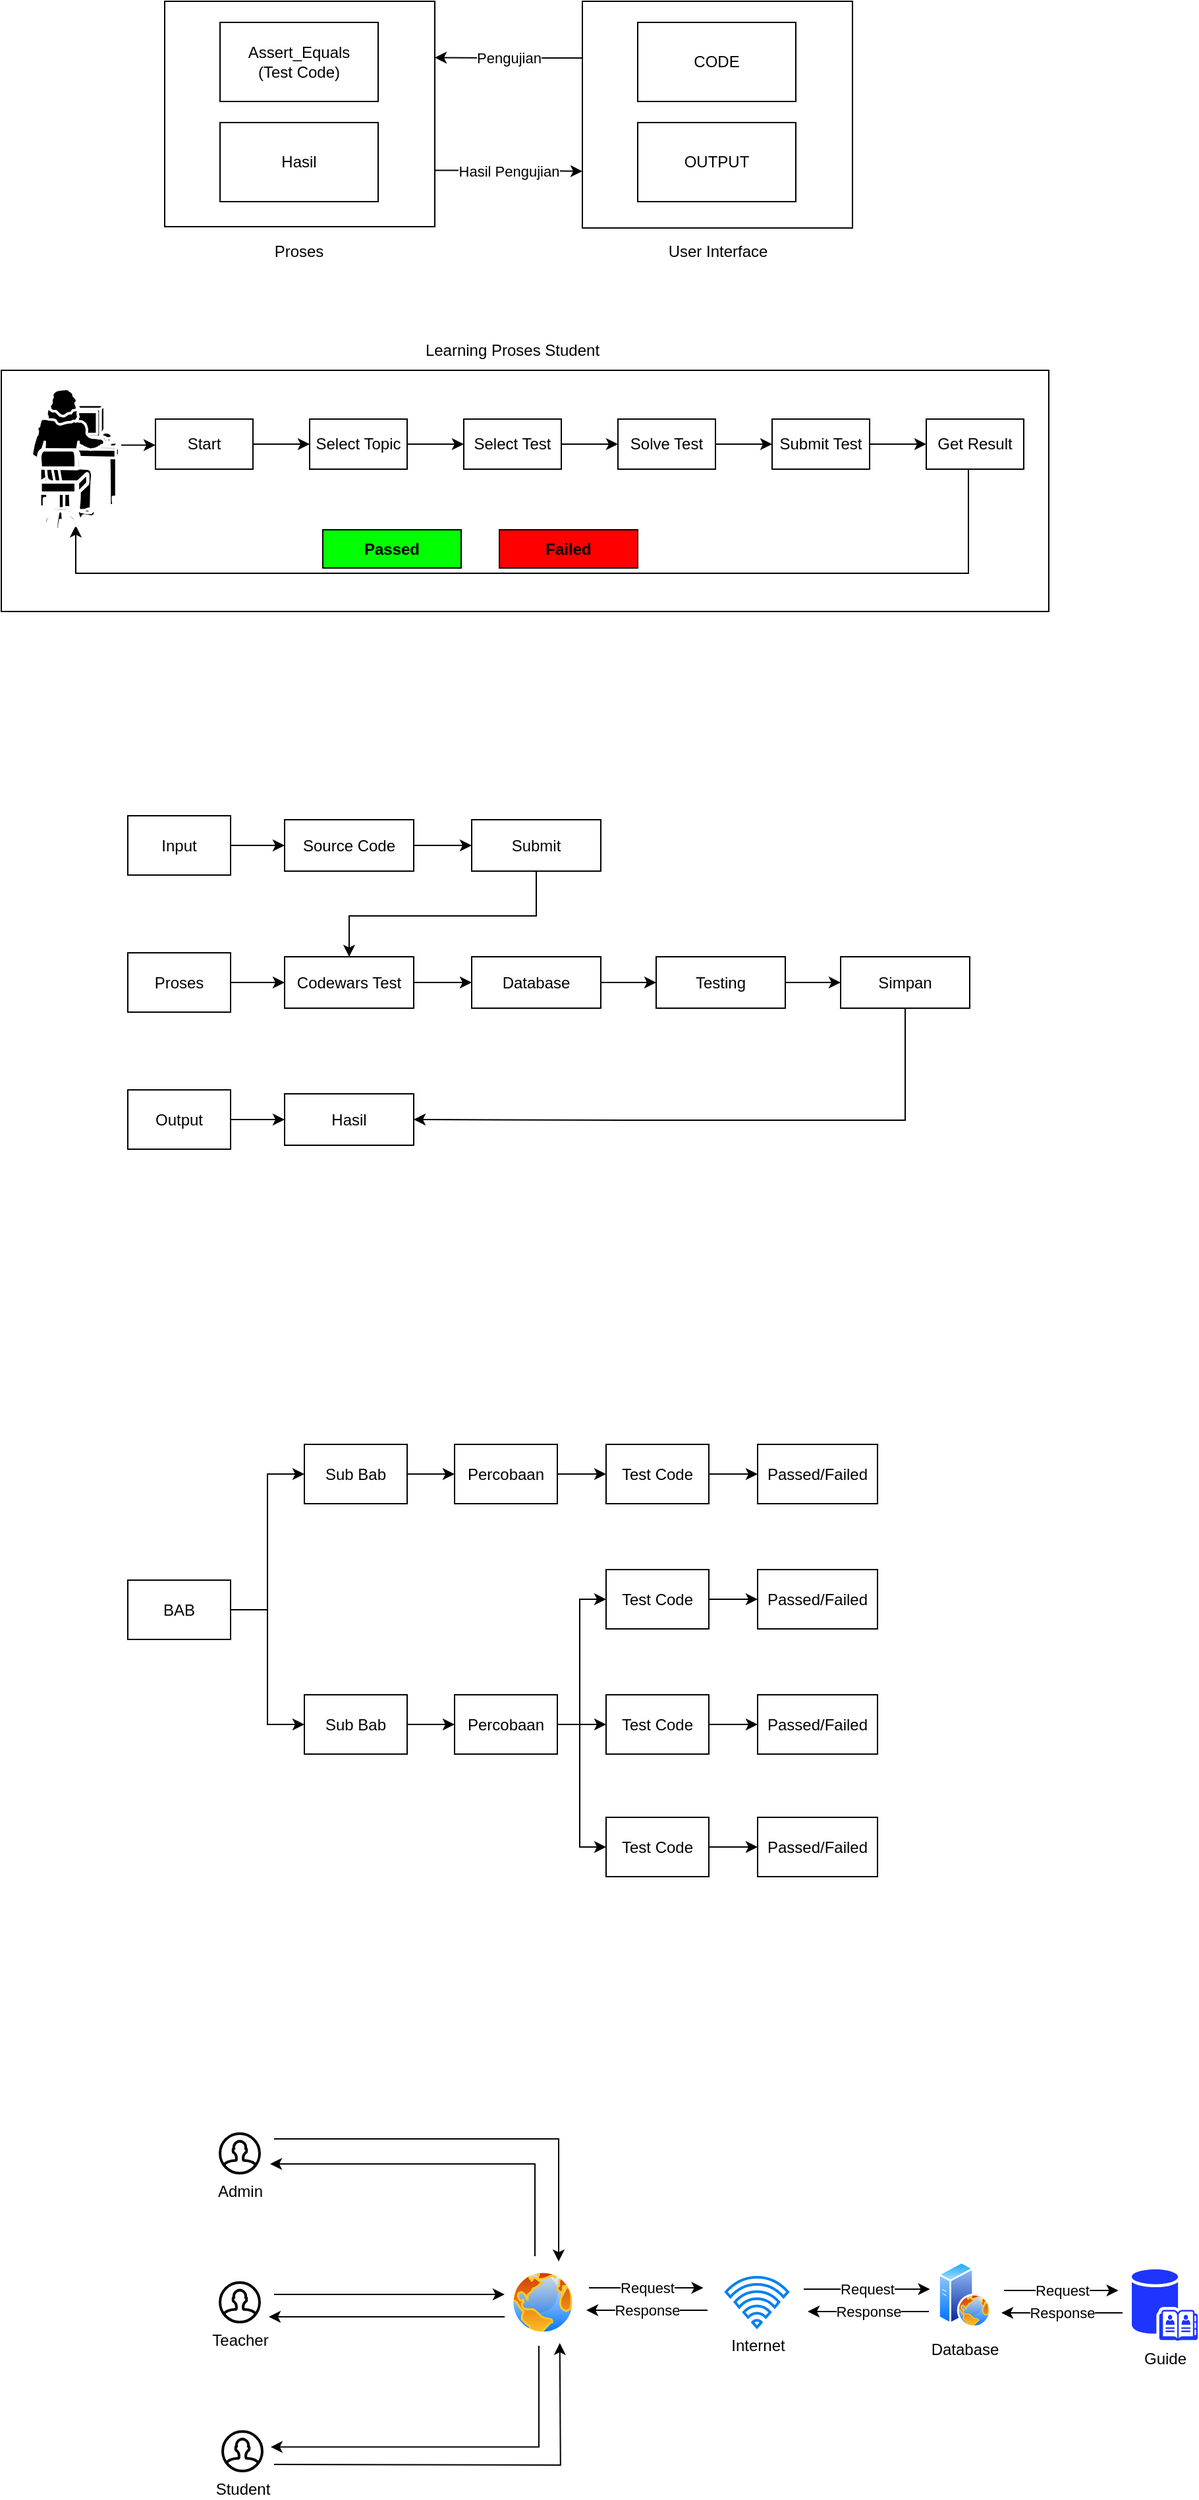 <mxfile version="15.4.0" type="device"><diagram id="wSn0XRrGh6VXwYwlVDyP" name="Page-1"><mxGraphModel dx="852" dy="486" grid="0" gridSize="10" guides="1" tooltips="1" connect="1" arrows="1" fold="1" page="1" pageScale="1" pageWidth="1200" pageHeight="1600" math="0" shadow="0"><root><mxCell id="0"/><mxCell id="1" parent="0"/><mxCell id="J4N8JgNaq3QM9CLcs40i-10" value="Hasil Pengujian" style="edgeStyle=orthogonalEdgeStyle;rounded=0;orthogonalLoop=1;jettySize=auto;html=1;exitX=1;exitY=0.75;exitDx=0;exitDy=0;entryX=0;entryY=0.75;entryDx=0;entryDy=0;" parent="1" source="J4N8JgNaq3QM9CLcs40i-1" target="J4N8JgNaq3QM9CLcs40i-5" edge="1"><mxGeometry relative="1" as="geometry"/></mxCell><mxCell id="J4N8JgNaq3QM9CLcs40i-1" value="" style="rounded=0;whiteSpace=wrap;html=1;" parent="1" vertex="1"><mxGeometry x="196" y="149" width="205" height="171" as="geometry"/></mxCell><mxCell id="J4N8JgNaq3QM9CLcs40i-3" value="Assert_Equals&lt;br&gt;(Test Code)" style="rounded=0;whiteSpace=wrap;html=1;" parent="1" vertex="1"><mxGeometry x="238" y="165" width="120" height="60" as="geometry"/></mxCell><mxCell id="J4N8JgNaq3QM9CLcs40i-4" value="Hasil" style="rounded=0;whiteSpace=wrap;html=1;" parent="1" vertex="1"><mxGeometry x="238" y="241" width="120" height="60" as="geometry"/></mxCell><mxCell id="J4N8JgNaq3QM9CLcs40i-9" value="Pengujian" style="edgeStyle=orthogonalEdgeStyle;rounded=0;orthogonalLoop=1;jettySize=auto;html=1;entryX=1;entryY=0.25;entryDx=0;entryDy=0;exitX=0;exitY=0.25;exitDx=0;exitDy=0;" parent="1" source="J4N8JgNaq3QM9CLcs40i-5" target="J4N8JgNaq3QM9CLcs40i-1" edge="1"><mxGeometry relative="1" as="geometry"/></mxCell><mxCell id="J4N8JgNaq3QM9CLcs40i-5" value="" style="rounded=0;whiteSpace=wrap;html=1;" parent="1" vertex="1"><mxGeometry x="513" y="149" width="205" height="172" as="geometry"/></mxCell><mxCell id="J4N8JgNaq3QM9CLcs40i-6" value="CODE" style="rounded=0;whiteSpace=wrap;html=1;" parent="1" vertex="1"><mxGeometry x="555" y="165" width="120" height="60" as="geometry"/></mxCell><mxCell id="J4N8JgNaq3QM9CLcs40i-7" value="OUTPUT" style="rounded=0;whiteSpace=wrap;html=1;" parent="1" vertex="1"><mxGeometry x="555" y="241" width="120" height="60" as="geometry"/></mxCell><mxCell id="J4N8JgNaq3QM9CLcs40i-11" value="Proses" style="text;html=1;strokeColor=none;fillColor=none;align=center;verticalAlign=middle;whiteSpace=wrap;rounded=0;" parent="1" vertex="1"><mxGeometry x="268" y="324" width="60" height="30" as="geometry"/></mxCell><mxCell id="J4N8JgNaq3QM9CLcs40i-12" value="User Interface" style="text;html=1;strokeColor=none;fillColor=none;align=center;verticalAlign=middle;whiteSpace=wrap;rounded=0;" parent="1" vertex="1"><mxGeometry x="571.5" y="324" width="88" height="30" as="geometry"/></mxCell><mxCell id="J4N8JgNaq3QM9CLcs40i-13" value="" style="rounded=0;whiteSpace=wrap;html=1;" parent="1" vertex="1"><mxGeometry x="72" y="429" width="795" height="183" as="geometry"/></mxCell><mxCell id="J4N8JgNaq3QM9CLcs40i-24" style="edgeStyle=orthogonalEdgeStyle;rounded=0;orthogonalLoop=1;jettySize=auto;html=1;entryX=0;entryY=0.5;entryDx=0;entryDy=0;" parent="1" source="J4N8JgNaq3QM9CLcs40i-14" target="J4N8JgNaq3QM9CLcs40i-16" edge="1"><mxGeometry relative="1" as="geometry"/></mxCell><mxCell id="J4N8JgNaq3QM9CLcs40i-14" value="Start" style="rounded=0;whiteSpace=wrap;html=1;" parent="1" vertex="1"><mxGeometry x="189" y="466" width="74" height="38" as="geometry"/></mxCell><mxCell id="J4N8JgNaq3QM9CLcs40i-25" style="edgeStyle=orthogonalEdgeStyle;rounded=0;orthogonalLoop=1;jettySize=auto;html=1;entryX=0;entryY=0.5;entryDx=0;entryDy=0;" parent="1" source="J4N8JgNaq3QM9CLcs40i-16" target="J4N8JgNaq3QM9CLcs40i-17" edge="1"><mxGeometry relative="1" as="geometry"/></mxCell><mxCell id="J4N8JgNaq3QM9CLcs40i-16" value="Select Topic" style="rounded=0;whiteSpace=wrap;html=1;" parent="1" vertex="1"><mxGeometry x="306" y="466" width="74" height="38" as="geometry"/></mxCell><mxCell id="J4N8JgNaq3QM9CLcs40i-26" style="edgeStyle=orthogonalEdgeStyle;rounded=0;orthogonalLoop=1;jettySize=auto;html=1;entryX=0;entryY=0.5;entryDx=0;entryDy=0;" parent="1" source="J4N8JgNaq3QM9CLcs40i-17" target="J4N8JgNaq3QM9CLcs40i-18" edge="1"><mxGeometry relative="1" as="geometry"/></mxCell><mxCell id="J4N8JgNaq3QM9CLcs40i-17" value="Select Test" style="rounded=0;whiteSpace=wrap;html=1;" parent="1" vertex="1"><mxGeometry x="423" y="466" width="74" height="38" as="geometry"/></mxCell><mxCell id="J4N8JgNaq3QM9CLcs40i-27" style="edgeStyle=orthogonalEdgeStyle;rounded=0;orthogonalLoop=1;jettySize=auto;html=1;entryX=0;entryY=0.5;entryDx=0;entryDy=0;" parent="1" source="J4N8JgNaq3QM9CLcs40i-18" target="J4N8JgNaq3QM9CLcs40i-19" edge="1"><mxGeometry relative="1" as="geometry"/></mxCell><mxCell id="J4N8JgNaq3QM9CLcs40i-18" value="Solve Test" style="rounded=0;whiteSpace=wrap;html=1;" parent="1" vertex="1"><mxGeometry x="540" y="466" width="74" height="38" as="geometry"/></mxCell><mxCell id="J4N8JgNaq3QM9CLcs40i-28" style="edgeStyle=orthogonalEdgeStyle;rounded=0;orthogonalLoop=1;jettySize=auto;html=1;entryX=0;entryY=0.5;entryDx=0;entryDy=0;" parent="1" source="J4N8JgNaq3QM9CLcs40i-19" target="J4N8JgNaq3QM9CLcs40i-20" edge="1"><mxGeometry relative="1" as="geometry"/></mxCell><mxCell id="J4N8JgNaq3QM9CLcs40i-19" value="Submit Test" style="rounded=0;whiteSpace=wrap;html=1;" parent="1" vertex="1"><mxGeometry x="657" y="466" width="74" height="38" as="geometry"/></mxCell><mxCell id="J4N8JgNaq3QM9CLcs40i-22" style="edgeStyle=orthogonalEdgeStyle;rounded=0;orthogonalLoop=1;jettySize=auto;html=1;entryX=0.5;entryY=0.97;entryDx=0;entryDy=0;entryPerimeter=0;" parent="1" source="J4N8JgNaq3QM9CLcs40i-20" target="J4N8JgNaq3QM9CLcs40i-21" edge="1"><mxGeometry relative="1" as="geometry"><Array as="points"><mxPoint x="806" y="583"/><mxPoint x="129" y="583"/></Array></mxGeometry></mxCell><mxCell id="J4N8JgNaq3QM9CLcs40i-20" value="Get Result" style="rounded=0;whiteSpace=wrap;html=1;" parent="1" vertex="1"><mxGeometry x="774" y="466" width="74" height="38" as="geometry"/></mxCell><mxCell id="J4N8JgNaq3QM9CLcs40i-23" style="edgeStyle=orthogonalEdgeStyle;rounded=0;orthogonalLoop=1;jettySize=auto;html=1;exitX=1;exitY=0.4;exitDx=0;exitDy=0;exitPerimeter=0;entryX=0;entryY=0.5;entryDx=0;entryDy=0;" parent="1" source="J4N8JgNaq3QM9CLcs40i-21" target="J4N8JgNaq3QM9CLcs40i-14" edge="1"><mxGeometry relative="1" as="geometry"/></mxCell><mxCell id="J4N8JgNaq3QM9CLcs40i-21" value="" style="shape=mxgraph.cisco.people.mac_woman;html=1;pointerEvents=1;dashed=0;fillColor=#000000;strokeColor=#ffffff;strokeWidth=2;verticalLabelPosition=bottom;verticalAlign=top;align=center;outlineConnect=0;" parent="1" vertex="1"><mxGeometry x="95" y="443" width="67" height="107" as="geometry"/></mxCell><mxCell id="J4N8JgNaq3QM9CLcs40i-29" value="Passed" style="rounded=0;whiteSpace=wrap;html=1;fillColor=#00FF00;fontStyle=1" parent="1" vertex="1"><mxGeometry x="316" y="550" width="105" height="29" as="geometry"/></mxCell><mxCell id="J4N8JgNaq3QM9CLcs40i-30" value="Failed" style="rounded=0;whiteSpace=wrap;html=1;fillColor=#FF0000;fontStyle=1" parent="1" vertex="1"><mxGeometry x="450" y="550" width="105" height="29" as="geometry"/></mxCell><mxCell id="J4N8JgNaq3QM9CLcs40i-31" value="Learning Proses Student" style="text;html=1;strokeColor=none;fillColor=none;align=center;verticalAlign=middle;whiteSpace=wrap;rounded=0;" parent="1" vertex="1"><mxGeometry x="389" y="399" width="142" height="30" as="geometry"/></mxCell><mxCell id="J4N8JgNaq3QM9CLcs40i-48" style="edgeStyle=orthogonalEdgeStyle;rounded=0;orthogonalLoop=1;jettySize=auto;html=1;entryX=0;entryY=0.5;entryDx=0;entryDy=0;" parent="1" source="J4N8JgNaq3QM9CLcs40i-32" target="J4N8JgNaq3QM9CLcs40i-35" edge="1"><mxGeometry relative="1" as="geometry"/></mxCell><mxCell id="J4N8JgNaq3QM9CLcs40i-32" value="Input" style="rounded=0;whiteSpace=wrap;html=1;" parent="1" vertex="1"><mxGeometry x="168" y="767" width="78" height="45" as="geometry"/></mxCell><mxCell id="J4N8JgNaq3QM9CLcs40i-49" style="edgeStyle=orthogonalEdgeStyle;rounded=0;orthogonalLoop=1;jettySize=auto;html=1;" parent="1" source="J4N8JgNaq3QM9CLcs40i-33" target="J4N8JgNaq3QM9CLcs40i-37" edge="1"><mxGeometry relative="1" as="geometry"/></mxCell><mxCell id="J4N8JgNaq3QM9CLcs40i-33" value="Proses" style="rounded=0;whiteSpace=wrap;html=1;" parent="1" vertex="1"><mxGeometry x="168" y="871" width="78" height="45" as="geometry"/></mxCell><mxCell id="J4N8JgNaq3QM9CLcs40i-50" style="edgeStyle=orthogonalEdgeStyle;rounded=0;orthogonalLoop=1;jettySize=auto;html=1;" parent="1" source="J4N8JgNaq3QM9CLcs40i-34" target="J4N8JgNaq3QM9CLcs40i-41" edge="1"><mxGeometry relative="1" as="geometry"/></mxCell><mxCell id="J4N8JgNaq3QM9CLcs40i-34" value="Output" style="rounded=0;whiteSpace=wrap;html=1;" parent="1" vertex="1"><mxGeometry x="168" y="975" width="78" height="45" as="geometry"/></mxCell><mxCell id="J4N8JgNaq3QM9CLcs40i-42" style="edgeStyle=orthogonalEdgeStyle;rounded=0;orthogonalLoop=1;jettySize=auto;html=1;" parent="1" source="J4N8JgNaq3QM9CLcs40i-35" target="J4N8JgNaq3QM9CLcs40i-36" edge="1"><mxGeometry relative="1" as="geometry"/></mxCell><mxCell id="J4N8JgNaq3QM9CLcs40i-35" value="Source Code" style="rounded=0;whiteSpace=wrap;html=1;" parent="1" vertex="1"><mxGeometry x="287" y="770" width="98" height="39" as="geometry"/></mxCell><mxCell id="J4N8JgNaq3QM9CLcs40i-43" style="edgeStyle=orthogonalEdgeStyle;rounded=0;orthogonalLoop=1;jettySize=auto;html=1;entryX=0.5;entryY=0;entryDx=0;entryDy=0;" parent="1" source="J4N8JgNaq3QM9CLcs40i-36" target="J4N8JgNaq3QM9CLcs40i-37" edge="1"><mxGeometry relative="1" as="geometry"><Array as="points"><mxPoint x="478" y="843"/><mxPoint x="336" y="843"/></Array></mxGeometry></mxCell><mxCell id="J4N8JgNaq3QM9CLcs40i-36" value="Submit" style="rounded=0;whiteSpace=wrap;html=1;" parent="1" vertex="1"><mxGeometry x="429" y="770" width="98" height="39" as="geometry"/></mxCell><mxCell id="J4N8JgNaq3QM9CLcs40i-44" style="edgeStyle=orthogonalEdgeStyle;rounded=0;orthogonalLoop=1;jettySize=auto;html=1;entryX=0;entryY=0.5;entryDx=0;entryDy=0;" parent="1" source="J4N8JgNaq3QM9CLcs40i-37" target="J4N8JgNaq3QM9CLcs40i-38" edge="1"><mxGeometry relative="1" as="geometry"/></mxCell><mxCell id="J4N8JgNaq3QM9CLcs40i-37" value="Codewars Test" style="rounded=0;whiteSpace=wrap;html=1;" parent="1" vertex="1"><mxGeometry x="287" y="874" width="98" height="39" as="geometry"/></mxCell><mxCell id="J4N8JgNaq3QM9CLcs40i-45" style="edgeStyle=orthogonalEdgeStyle;rounded=0;orthogonalLoop=1;jettySize=auto;html=1;" parent="1" source="J4N8JgNaq3QM9CLcs40i-38" target="J4N8JgNaq3QM9CLcs40i-39" edge="1"><mxGeometry relative="1" as="geometry"/></mxCell><mxCell id="J4N8JgNaq3QM9CLcs40i-38" value="Database" style="rounded=0;whiteSpace=wrap;html=1;" parent="1" vertex="1"><mxGeometry x="429" y="874" width="98" height="39" as="geometry"/></mxCell><mxCell id="J4N8JgNaq3QM9CLcs40i-46" style="edgeStyle=orthogonalEdgeStyle;rounded=0;orthogonalLoop=1;jettySize=auto;html=1;" parent="1" source="J4N8JgNaq3QM9CLcs40i-39" target="J4N8JgNaq3QM9CLcs40i-40" edge="1"><mxGeometry relative="1" as="geometry"/></mxCell><mxCell id="J4N8JgNaq3QM9CLcs40i-39" value="Testing" style="rounded=0;whiteSpace=wrap;html=1;" parent="1" vertex="1"><mxGeometry x="569" y="874" width="98" height="39" as="geometry"/></mxCell><mxCell id="J4N8JgNaq3QM9CLcs40i-47" style="edgeStyle=orthogonalEdgeStyle;rounded=0;orthogonalLoop=1;jettySize=auto;html=1;entryX=1;entryY=0.5;entryDx=0;entryDy=0;" parent="1" source="J4N8JgNaq3QM9CLcs40i-40" target="J4N8JgNaq3QM9CLcs40i-41" edge="1"><mxGeometry relative="1" as="geometry"><Array as="points"><mxPoint x="758" y="998"/><mxPoint x="547" y="998"/></Array></mxGeometry></mxCell><mxCell id="J4N8JgNaq3QM9CLcs40i-40" value="Simpan" style="rounded=0;whiteSpace=wrap;html=1;" parent="1" vertex="1"><mxGeometry x="709" y="874" width="98" height="39" as="geometry"/></mxCell><mxCell id="J4N8JgNaq3QM9CLcs40i-41" value="Hasil" style="rounded=0;whiteSpace=wrap;html=1;" parent="1" vertex="1"><mxGeometry x="287" y="978" width="98" height="39" as="geometry"/></mxCell><mxCell id="J4N8JgNaq3QM9CLcs40i-55" style="edgeStyle=orthogonalEdgeStyle;rounded=0;orthogonalLoop=1;jettySize=auto;html=1;entryX=0;entryY=0.5;entryDx=0;entryDy=0;" parent="1" source="J4N8JgNaq3QM9CLcs40i-52" target="J4N8JgNaq3QM9CLcs40i-54" edge="1"><mxGeometry relative="1" as="geometry"/></mxCell><mxCell id="J4N8JgNaq3QM9CLcs40i-56" style="edgeStyle=orthogonalEdgeStyle;rounded=0;orthogonalLoop=1;jettySize=auto;html=1;entryX=0;entryY=0.5;entryDx=0;entryDy=0;" parent="1" source="J4N8JgNaq3QM9CLcs40i-52" target="J4N8JgNaq3QM9CLcs40i-53" edge="1"><mxGeometry relative="1" as="geometry"/></mxCell><mxCell id="J4N8JgNaq3QM9CLcs40i-52" value="BAB" style="rounded=0;whiteSpace=wrap;html=1;" parent="1" vertex="1"><mxGeometry x="168" y="1347" width="78" height="45" as="geometry"/></mxCell><mxCell id="J4N8JgNaq3QM9CLcs40i-71" style="edgeStyle=orthogonalEdgeStyle;rounded=0;orthogonalLoop=1;jettySize=auto;html=1;entryX=0;entryY=0.5;entryDx=0;entryDy=0;" parent="1" source="J4N8JgNaq3QM9CLcs40i-53" target="J4N8JgNaq3QM9CLcs40i-64" edge="1"><mxGeometry relative="1" as="geometry"/></mxCell><mxCell id="J4N8JgNaq3QM9CLcs40i-53" value="Sub Bab" style="rounded=0;whiteSpace=wrap;html=1;" parent="1" vertex="1"><mxGeometry x="302" y="1434" width="78" height="45" as="geometry"/></mxCell><mxCell id="J4N8JgNaq3QM9CLcs40i-78" style="edgeStyle=orthogonalEdgeStyle;rounded=0;orthogonalLoop=1;jettySize=auto;html=1;entryX=0;entryY=0.5;entryDx=0;entryDy=0;" parent="1" source="J4N8JgNaq3QM9CLcs40i-54" target="J4N8JgNaq3QM9CLcs40i-57" edge="1"><mxGeometry relative="1" as="geometry"/></mxCell><mxCell id="J4N8JgNaq3QM9CLcs40i-54" value="Sub Bab" style="rounded=0;whiteSpace=wrap;html=1;" parent="1" vertex="1"><mxGeometry x="302" y="1244" width="78" height="45" as="geometry"/></mxCell><mxCell id="J4N8JgNaq3QM9CLcs40i-79" style="edgeStyle=orthogonalEdgeStyle;rounded=0;orthogonalLoop=1;jettySize=auto;html=1;" parent="1" source="J4N8JgNaq3QM9CLcs40i-57" target="J4N8JgNaq3QM9CLcs40i-58" edge="1"><mxGeometry relative="1" as="geometry"/></mxCell><mxCell id="J4N8JgNaq3QM9CLcs40i-57" value="Percobaan" style="rounded=0;whiteSpace=wrap;html=1;" parent="1" vertex="1"><mxGeometry x="416" y="1244" width="78" height="45" as="geometry"/></mxCell><mxCell id="J4N8JgNaq3QM9CLcs40i-80" style="edgeStyle=orthogonalEdgeStyle;rounded=0;orthogonalLoop=1;jettySize=auto;html=1;" parent="1" source="J4N8JgNaq3QM9CLcs40i-58" target="J4N8JgNaq3QM9CLcs40i-59" edge="1"><mxGeometry relative="1" as="geometry"/></mxCell><mxCell id="J4N8JgNaq3QM9CLcs40i-58" value="Test Code" style="rounded=0;whiteSpace=wrap;html=1;" parent="1" vertex="1"><mxGeometry x="531" y="1244" width="78" height="45" as="geometry"/></mxCell><mxCell id="J4N8JgNaq3QM9CLcs40i-59" value="Passed/Failed" style="rounded=0;whiteSpace=wrap;html=1;" parent="1" vertex="1"><mxGeometry x="646" y="1244" width="91" height="45" as="geometry"/></mxCell><mxCell id="J4N8JgNaq3QM9CLcs40i-72" style="edgeStyle=orthogonalEdgeStyle;rounded=0;orthogonalLoop=1;jettySize=auto;html=1;" parent="1" source="J4N8JgNaq3QM9CLcs40i-64" target="J4N8JgNaq3QM9CLcs40i-65" edge="1"><mxGeometry relative="1" as="geometry"/></mxCell><mxCell id="J4N8JgNaq3QM9CLcs40i-74" style="edgeStyle=orthogonalEdgeStyle;rounded=0;orthogonalLoop=1;jettySize=auto;html=1;entryX=0;entryY=0.5;entryDx=0;entryDy=0;" parent="1" source="J4N8JgNaq3QM9CLcs40i-64" target="J4N8JgNaq3QM9CLcs40i-67" edge="1"><mxGeometry relative="1" as="geometry"><Array as="points"><mxPoint x="511" y="1457"/><mxPoint x="511" y="1362"/></Array></mxGeometry></mxCell><mxCell id="J4N8JgNaq3QM9CLcs40i-75" style="edgeStyle=orthogonalEdgeStyle;rounded=0;orthogonalLoop=1;jettySize=auto;html=1;entryX=0;entryY=0.5;entryDx=0;entryDy=0;" parent="1" source="J4N8JgNaq3QM9CLcs40i-64" target="J4N8JgNaq3QM9CLcs40i-69" edge="1"><mxGeometry relative="1" as="geometry"><Array as="points"><mxPoint x="511" y="1457"/><mxPoint x="511" y="1550"/></Array></mxGeometry></mxCell><mxCell id="J4N8JgNaq3QM9CLcs40i-64" value="Percobaan" style="rounded=0;whiteSpace=wrap;html=1;" parent="1" vertex="1"><mxGeometry x="416" y="1434" width="78" height="45" as="geometry"/></mxCell><mxCell id="J4N8JgNaq3QM9CLcs40i-73" style="edgeStyle=orthogonalEdgeStyle;rounded=0;orthogonalLoop=1;jettySize=auto;html=1;" parent="1" source="J4N8JgNaq3QM9CLcs40i-65" target="J4N8JgNaq3QM9CLcs40i-66" edge="1"><mxGeometry relative="1" as="geometry"/></mxCell><mxCell id="J4N8JgNaq3QM9CLcs40i-65" value="Test Code" style="rounded=0;whiteSpace=wrap;html=1;" parent="1" vertex="1"><mxGeometry x="531" y="1434" width="78" height="45" as="geometry"/></mxCell><mxCell id="J4N8JgNaq3QM9CLcs40i-66" value="Passed/Failed" style="rounded=0;whiteSpace=wrap;html=1;" parent="1" vertex="1"><mxGeometry x="646" y="1434" width="91" height="45" as="geometry"/></mxCell><mxCell id="J4N8JgNaq3QM9CLcs40i-77" style="edgeStyle=orthogonalEdgeStyle;rounded=0;orthogonalLoop=1;jettySize=auto;html=1;entryX=0;entryY=0.5;entryDx=0;entryDy=0;" parent="1" source="J4N8JgNaq3QM9CLcs40i-67" target="J4N8JgNaq3QM9CLcs40i-68" edge="1"><mxGeometry relative="1" as="geometry"/></mxCell><mxCell id="J4N8JgNaq3QM9CLcs40i-67" value="Test Code" style="rounded=0;whiteSpace=wrap;html=1;" parent="1" vertex="1"><mxGeometry x="531" y="1339" width="78" height="45" as="geometry"/></mxCell><mxCell id="J4N8JgNaq3QM9CLcs40i-68" value="Passed/Failed" style="rounded=0;whiteSpace=wrap;html=1;" parent="1" vertex="1"><mxGeometry x="646" y="1339" width="91" height="45" as="geometry"/></mxCell><mxCell id="J4N8JgNaq3QM9CLcs40i-76" style="edgeStyle=orthogonalEdgeStyle;rounded=0;orthogonalLoop=1;jettySize=auto;html=1;exitX=1;exitY=0.5;exitDx=0;exitDy=0;" parent="1" source="J4N8JgNaq3QM9CLcs40i-69" target="J4N8JgNaq3QM9CLcs40i-70" edge="1"><mxGeometry relative="1" as="geometry"/></mxCell><mxCell id="J4N8JgNaq3QM9CLcs40i-69" value="Test Code" style="rounded=0;whiteSpace=wrap;html=1;" parent="1" vertex="1"><mxGeometry x="531" y="1527" width="78" height="45" as="geometry"/></mxCell><mxCell id="J4N8JgNaq3QM9CLcs40i-70" value="Passed/Failed" style="rounded=0;whiteSpace=wrap;html=1;" parent="1" vertex="1"><mxGeometry x="646" y="1527" width="91" height="45" as="geometry"/></mxCell><mxCell id="kG2aA3mPc_Nn4s_7rLrf-29" style="edgeStyle=orthogonalEdgeStyle;rounded=0;orthogonalLoop=1;jettySize=auto;html=1;" edge="1" parent="1"><mxGeometry relative="1" as="geometry"><mxPoint x="279" y="1771" as="sourcePoint"/><mxPoint x="495" y="1864" as="targetPoint"/><Array as="points"><mxPoint x="495" y="1771"/></Array></mxGeometry></mxCell><mxCell id="kG2aA3mPc_Nn4s_7rLrf-2" value="Admin" style="html=1;verticalLabelPosition=bottom;align=center;labelBackgroundColor=#ffffff;verticalAlign=top;strokeWidth=2;strokeColor=#000000;shadow=0;dashed=0;shape=mxgraph.ios7.icons.user;" vertex="1" parent="1"><mxGeometry x="238" y="1767" width="30" height="30" as="geometry"/></mxCell><mxCell id="kG2aA3mPc_Nn4s_7rLrf-34" style="edgeStyle=orthogonalEdgeStyle;rounded=0;orthogonalLoop=1;jettySize=auto;html=1;" edge="1" parent="1"><mxGeometry relative="1" as="geometry"><mxPoint x="279" y="1889" as="sourcePoint"/><mxPoint x="454" y="1889" as="targetPoint"/></mxGeometry></mxCell><mxCell id="kG2aA3mPc_Nn4s_7rLrf-3" value="Teacher" style="html=1;verticalLabelPosition=bottom;align=center;labelBackgroundColor=#ffffff;verticalAlign=top;strokeWidth=2;strokeColor=#000000;shadow=0;dashed=0;shape=mxgraph.ios7.icons.user;" vertex="1" parent="1"><mxGeometry x="238" y="1880" width="30" height="30" as="geometry"/></mxCell><mxCell id="kG2aA3mPc_Nn4s_7rLrf-14" value="&#10;&#10;&lt;span style=&quot;color: rgb(0, 0, 0); font-family: helvetica; font-size: 11px; font-style: normal; font-weight: 400; letter-spacing: normal; text-align: center; text-indent: 0px; text-transform: none; word-spacing: 0px; background-color: rgb(255, 255, 255); display: inline; float: none;&quot;&gt;Request&lt;/span&gt;&#10;&#10;" style="edgeStyle=orthogonalEdgeStyle;rounded=0;orthogonalLoop=1;jettySize=auto;html=1;" edge="1" parent="1"><mxGeometry relative="1" as="geometry"><mxPoint x="604.8" y="1884" as="targetPoint"/><mxPoint x="518" y="1884" as="sourcePoint"/></mxGeometry></mxCell><mxCell id="kG2aA3mPc_Nn4s_7rLrf-30" style="edgeStyle=orthogonalEdgeStyle;rounded=0;orthogonalLoop=1;jettySize=auto;html=1;" edge="1" parent="1"><mxGeometry relative="1" as="geometry"><mxPoint x="477" y="1860" as="sourcePoint"/><mxPoint x="276" y="1790" as="targetPoint"/><Array as="points"><mxPoint x="477" y="1860"/><mxPoint x="477" y="1790"/></Array></mxGeometry></mxCell><mxCell id="kG2aA3mPc_Nn4s_7rLrf-32" style="edgeStyle=orthogonalEdgeStyle;rounded=0;orthogonalLoop=1;jettySize=auto;html=1;" edge="1" parent="1"><mxGeometry relative="1" as="geometry"><mxPoint x="276.429" y="2004.762" as="targetPoint"/><mxPoint x="480" y="1928" as="sourcePoint"/><Array as="points"><mxPoint x="480" y="2005"/></Array></mxGeometry></mxCell><mxCell id="kG2aA3mPc_Nn4s_7rLrf-33" style="edgeStyle=orthogonalEdgeStyle;rounded=0;orthogonalLoop=1;jettySize=auto;html=1;" edge="1" parent="1"><mxGeometry relative="1" as="geometry"><mxPoint x="275" y="1906" as="targetPoint"/><mxPoint x="454" y="1906" as="sourcePoint"/></mxGeometry></mxCell><mxCell id="kG2aA3mPc_Nn4s_7rLrf-7" value="" style="aspect=fixed;perimeter=ellipsePerimeter;html=1;align=center;shadow=0;dashed=0;spacingTop=3;image;image=img/lib/active_directory/internet_globe.svg;strokeColor=#000000;" vertex="1" parent="1"><mxGeometry x="458" y="1870" width="50" height="50" as="geometry"/></mxCell><mxCell id="kG2aA3mPc_Nn4s_7rLrf-17" value="&#10;&#10;&lt;span style=&quot;color: rgb(0, 0, 0); font-family: helvetica; font-size: 11px; font-style: normal; font-weight: 400; letter-spacing: normal; text-align: center; text-indent: 0px; text-transform: none; word-spacing: 0px; background-color: rgb(255, 255, 255); display: inline; float: none;&quot;&gt;Request&lt;/span&gt;&#10;&#10;" style="edgeStyle=orthogonalEdgeStyle;rounded=0;orthogonalLoop=1;jettySize=auto;html=1;" edge="1" parent="1"><mxGeometry relative="1" as="geometry"><mxPoint x="776.8" y="1885.0" as="targetPoint"/><mxPoint x="681" y="1885" as="sourcePoint"/></mxGeometry></mxCell><mxCell id="kG2aA3mPc_Nn4s_7rLrf-13" value="Internet" style="html=1;verticalLabelPosition=bottom;align=center;labelBackgroundColor=#ffffff;verticalAlign=top;strokeWidth=2;strokeColor=#0080F0;shadow=0;dashed=0;shape=mxgraph.ios7.icons.wifi;pointerEvents=1" vertex="1" parent="1"><mxGeometry x="622" y="1876" width="47" height="38" as="geometry"/></mxCell><mxCell id="kG2aA3mPc_Nn4s_7rLrf-16" value="Database" style="aspect=fixed;perimeter=ellipsePerimeter;html=1;align=center;shadow=0;dashed=0;spacingTop=3;image;image=img/lib/active_directory/web_server.svg;strokeColor=#000000;" vertex="1" parent="1"><mxGeometry x="783" y="1864" width="40" height="50" as="geometry"/></mxCell><mxCell id="kG2aA3mPc_Nn4s_7rLrf-23" value="Response" style="edgeStyle=orthogonalEdgeStyle;rounded=0;orthogonalLoop=1;jettySize=auto;html=1;" edge="1" parent="1"><mxGeometry relative="1" as="geometry"><mxPoint x="516" y="1901" as="targetPoint"/><mxPoint x="608" y="1901" as="sourcePoint"/><Array as="points"><mxPoint x="527" y="1901"/></Array></mxGeometry></mxCell><mxCell id="kG2aA3mPc_Nn4s_7rLrf-24" value="Response" style="edgeStyle=orthogonalEdgeStyle;rounded=0;orthogonalLoop=1;jettySize=auto;html=1;" edge="1" parent="1"><mxGeometry relative="1" as="geometry"><mxPoint x="684" y="1902" as="targetPoint"/><mxPoint x="776" y="1902" as="sourcePoint"/><Array as="points"><mxPoint x="695" y="1902"/></Array></mxGeometry></mxCell><mxCell id="kG2aA3mPc_Nn4s_7rLrf-31" style="edgeStyle=orthogonalEdgeStyle;rounded=0;orthogonalLoop=1;jettySize=auto;html=1;" edge="1" parent="1"><mxGeometry relative="1" as="geometry"><mxPoint x="495.857" y="1925.905" as="targetPoint"/><mxPoint x="279" y="2018" as="sourcePoint"/></mxGeometry></mxCell><mxCell id="kG2aA3mPc_Nn4s_7rLrf-27" value="Student" style="html=1;verticalLabelPosition=bottom;align=center;labelBackgroundColor=#ffffff;verticalAlign=top;strokeWidth=2;strokeColor=#000000;shadow=0;dashed=0;shape=mxgraph.ios7.icons.user;" vertex="1" parent="1"><mxGeometry x="240" y="1993" width="30" height="30" as="geometry"/></mxCell><mxCell id="kG2aA3mPc_Nn4s_7rLrf-35" value="Guide" style="sketch=0;shadow=0;dashed=0;html=1;strokeColor=none;fillColor=#1E35FF;labelPosition=center;verticalLabelPosition=bottom;verticalAlign=top;outlineConnect=0;align=center;shape=mxgraph.office.databases.address_book_store;" vertex="1" parent="1"><mxGeometry x="930" y="1870" width="50" height="54" as="geometry"/></mxCell><mxCell id="kG2aA3mPc_Nn4s_7rLrf-36" value="&#10;&#10;&lt;span style=&quot;color: rgb(0, 0, 0); font-family: helvetica; font-size: 11px; font-style: normal; font-weight: 400; letter-spacing: normal; text-align: center; text-indent: 0px; text-transform: none; word-spacing: 0px; background-color: rgb(255, 255, 255); display: inline; float: none;&quot;&gt;Request&lt;/span&gt;&#10;&#10;" style="edgeStyle=orthogonalEdgeStyle;rounded=0;orthogonalLoop=1;jettySize=auto;html=1;" edge="1" parent="1"><mxGeometry relative="1" as="geometry"><mxPoint x="919.8" y="1886" as="targetPoint"/><mxPoint x="833" y="1886" as="sourcePoint"/></mxGeometry></mxCell><mxCell id="kG2aA3mPc_Nn4s_7rLrf-37" value="Response" style="edgeStyle=orthogonalEdgeStyle;rounded=0;orthogonalLoop=1;jettySize=auto;html=1;" edge="1" parent="1"><mxGeometry relative="1" as="geometry"><mxPoint x="831" y="1903" as="targetPoint"/><mxPoint x="923" y="1903" as="sourcePoint"/><Array as="points"><mxPoint x="842" y="1903"/></Array></mxGeometry></mxCell></root></mxGraphModel></diagram></mxfile>